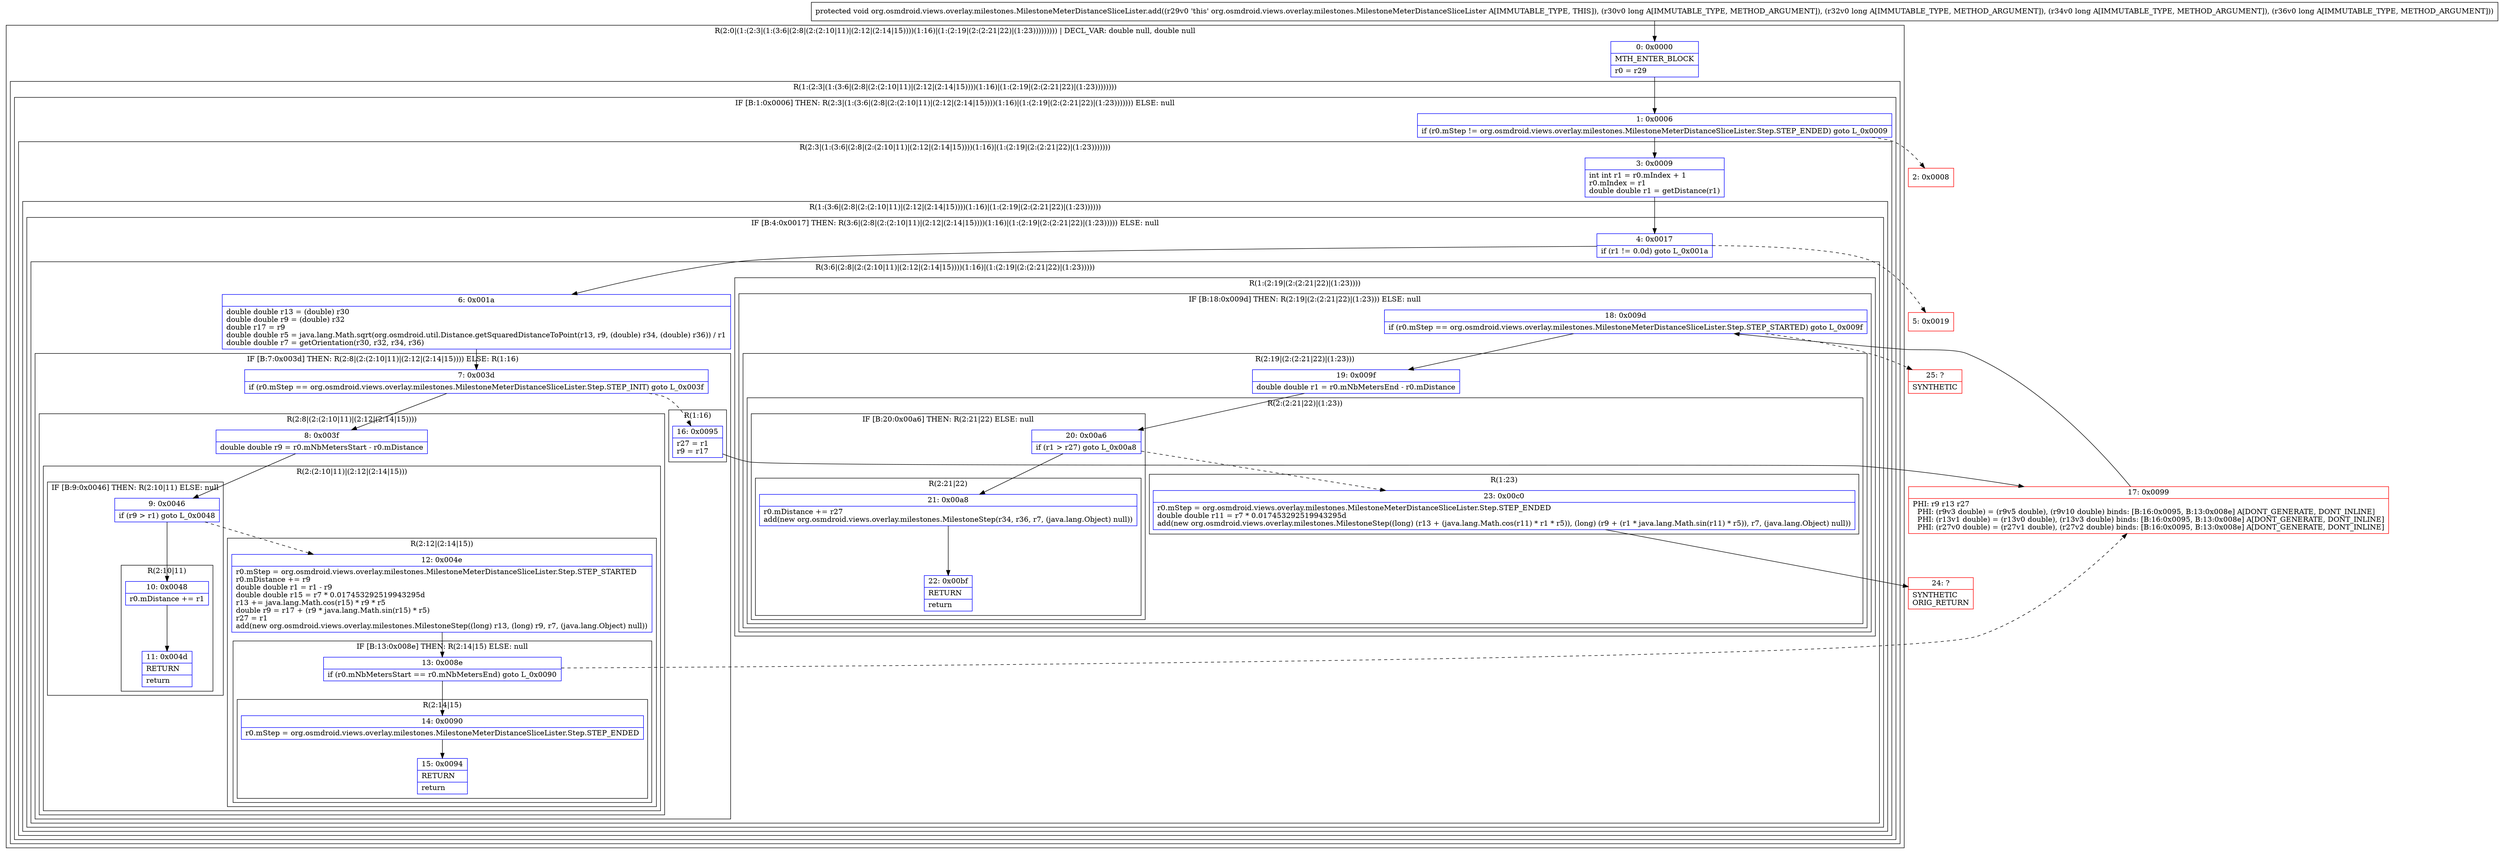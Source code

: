digraph "CFG fororg.osmdroid.views.overlay.milestones.MilestoneMeterDistanceSliceLister.add(JJJJ)V" {
subgraph cluster_Region_1848016954 {
label = "R(2:0|(1:(2:3|(1:(3:6|(2:8|(2:(2:10|11)|(2:12|(2:14|15))))(1:16)|(1:(2:19|(2:(2:21|22)|(1:23))))))))) | DECL_VAR: double null, double null\l";
node [shape=record,color=blue];
Node_0 [shape=record,label="{0\:\ 0x0000|MTH_ENTER_BLOCK\l|r0 = r29\l}"];
subgraph cluster_Region_1596030684 {
label = "R(1:(2:3|(1:(3:6|(2:8|(2:(2:10|11)|(2:12|(2:14|15))))(1:16)|(1:(2:19|(2:(2:21|22)|(1:23))))))))";
node [shape=record,color=blue];
subgraph cluster_IfRegion_530894573 {
label = "IF [B:1:0x0006] THEN: R(2:3|(1:(3:6|(2:8|(2:(2:10|11)|(2:12|(2:14|15))))(1:16)|(1:(2:19|(2:(2:21|22)|(1:23))))))) ELSE: null";
node [shape=record,color=blue];
Node_1 [shape=record,label="{1\:\ 0x0006|if (r0.mStep != org.osmdroid.views.overlay.milestones.MilestoneMeterDistanceSliceLister.Step.STEP_ENDED) goto L_0x0009\l}"];
subgraph cluster_Region_1185330357 {
label = "R(2:3|(1:(3:6|(2:8|(2:(2:10|11)|(2:12|(2:14|15))))(1:16)|(1:(2:19|(2:(2:21|22)|(1:23)))))))";
node [shape=record,color=blue];
Node_3 [shape=record,label="{3\:\ 0x0009|int int r1 = r0.mIndex + 1\lr0.mIndex = r1\ldouble double r1 = getDistance(r1)\l}"];
subgraph cluster_Region_1281254150 {
label = "R(1:(3:6|(2:8|(2:(2:10|11)|(2:12|(2:14|15))))(1:16)|(1:(2:19|(2:(2:21|22)|(1:23))))))";
node [shape=record,color=blue];
subgraph cluster_IfRegion_1357207114 {
label = "IF [B:4:0x0017] THEN: R(3:6|(2:8|(2:(2:10|11)|(2:12|(2:14|15))))(1:16)|(1:(2:19|(2:(2:21|22)|(1:23))))) ELSE: null";
node [shape=record,color=blue];
Node_4 [shape=record,label="{4\:\ 0x0017|if (r1 != 0.0d) goto L_0x001a\l}"];
subgraph cluster_Region_996227725 {
label = "R(3:6|(2:8|(2:(2:10|11)|(2:12|(2:14|15))))(1:16)|(1:(2:19|(2:(2:21|22)|(1:23)))))";
node [shape=record,color=blue];
Node_6 [shape=record,label="{6\:\ 0x001a|double double r13 = (double) r30\ldouble double r9 = (double) r32\ldouble r17 = r9\ldouble double r5 = java.lang.Math.sqrt(org.osmdroid.util.Distance.getSquaredDistanceToPoint(r13, r9, (double) r34, (double) r36)) \/ r1\ldouble double r7 = getOrientation(r30, r32, r34, r36)\l}"];
subgraph cluster_IfRegion_379788775 {
label = "IF [B:7:0x003d] THEN: R(2:8|(2:(2:10|11)|(2:12|(2:14|15)))) ELSE: R(1:16)";
node [shape=record,color=blue];
Node_7 [shape=record,label="{7\:\ 0x003d|if (r0.mStep == org.osmdroid.views.overlay.milestones.MilestoneMeterDistanceSliceLister.Step.STEP_INIT) goto L_0x003f\l}"];
subgraph cluster_Region_2002831703 {
label = "R(2:8|(2:(2:10|11)|(2:12|(2:14|15))))";
node [shape=record,color=blue];
Node_8 [shape=record,label="{8\:\ 0x003f|double double r9 = r0.mNbMetersStart \- r0.mDistance\l}"];
subgraph cluster_Region_1117800049 {
label = "R(2:(2:10|11)|(2:12|(2:14|15)))";
node [shape=record,color=blue];
subgraph cluster_IfRegion_1760874884 {
label = "IF [B:9:0x0046] THEN: R(2:10|11) ELSE: null";
node [shape=record,color=blue];
Node_9 [shape=record,label="{9\:\ 0x0046|if (r9 \> r1) goto L_0x0048\l}"];
subgraph cluster_Region_461689651 {
label = "R(2:10|11)";
node [shape=record,color=blue];
Node_10 [shape=record,label="{10\:\ 0x0048|r0.mDistance += r1\l}"];
Node_11 [shape=record,label="{11\:\ 0x004d|RETURN\l|return\l}"];
}
}
subgraph cluster_Region_1638502671 {
label = "R(2:12|(2:14|15))";
node [shape=record,color=blue];
Node_12 [shape=record,label="{12\:\ 0x004e|r0.mStep = org.osmdroid.views.overlay.milestones.MilestoneMeterDistanceSliceLister.Step.STEP_STARTED\lr0.mDistance += r9\ldouble double r1 = r1 \- r9\ldouble double r15 = r7 * 0.017453292519943295d\lr13 += java.lang.Math.cos(r15) * r9 * r5\ldouble r9 = r17 + (r9 * java.lang.Math.sin(r15) * r5)\lr27 = r1\ladd(new org.osmdroid.views.overlay.milestones.MilestoneStep((long) r13, (long) r9, r7, (java.lang.Object) null))\l}"];
subgraph cluster_IfRegion_2076851054 {
label = "IF [B:13:0x008e] THEN: R(2:14|15) ELSE: null";
node [shape=record,color=blue];
Node_13 [shape=record,label="{13\:\ 0x008e|if (r0.mNbMetersStart == r0.mNbMetersEnd) goto L_0x0090\l}"];
subgraph cluster_Region_1144205634 {
label = "R(2:14|15)";
node [shape=record,color=blue];
Node_14 [shape=record,label="{14\:\ 0x0090|r0.mStep = org.osmdroid.views.overlay.milestones.MilestoneMeterDistanceSliceLister.Step.STEP_ENDED\l}"];
Node_15 [shape=record,label="{15\:\ 0x0094|RETURN\l|return\l}"];
}
}
}
}
}
subgraph cluster_Region_1403939557 {
label = "R(1:16)";
node [shape=record,color=blue];
Node_16 [shape=record,label="{16\:\ 0x0095|r27 = r1\lr9 = r17\l}"];
}
}
subgraph cluster_Region_1257328646 {
label = "R(1:(2:19|(2:(2:21|22)|(1:23))))";
node [shape=record,color=blue];
subgraph cluster_IfRegion_170005735 {
label = "IF [B:18:0x009d] THEN: R(2:19|(2:(2:21|22)|(1:23))) ELSE: null";
node [shape=record,color=blue];
Node_18 [shape=record,label="{18\:\ 0x009d|if (r0.mStep == org.osmdroid.views.overlay.milestones.MilestoneMeterDistanceSliceLister.Step.STEP_STARTED) goto L_0x009f\l}"];
subgraph cluster_Region_229925071 {
label = "R(2:19|(2:(2:21|22)|(1:23)))";
node [shape=record,color=blue];
Node_19 [shape=record,label="{19\:\ 0x009f|double double r1 = r0.mNbMetersEnd \- r0.mDistance\l}"];
subgraph cluster_Region_546922374 {
label = "R(2:(2:21|22)|(1:23))";
node [shape=record,color=blue];
subgraph cluster_IfRegion_762174174 {
label = "IF [B:20:0x00a6] THEN: R(2:21|22) ELSE: null";
node [shape=record,color=blue];
Node_20 [shape=record,label="{20\:\ 0x00a6|if (r1 \> r27) goto L_0x00a8\l}"];
subgraph cluster_Region_540589102 {
label = "R(2:21|22)";
node [shape=record,color=blue];
Node_21 [shape=record,label="{21\:\ 0x00a8|r0.mDistance += r27\ladd(new org.osmdroid.views.overlay.milestones.MilestoneStep(r34, r36, r7, (java.lang.Object) null))\l}"];
Node_22 [shape=record,label="{22\:\ 0x00bf|RETURN\l|return\l}"];
}
}
subgraph cluster_Region_496560613 {
label = "R(1:23)";
node [shape=record,color=blue];
Node_23 [shape=record,label="{23\:\ 0x00c0|r0.mStep = org.osmdroid.views.overlay.milestones.MilestoneMeterDistanceSliceLister.Step.STEP_ENDED\ldouble double r11 = r7 * 0.017453292519943295d\ladd(new org.osmdroid.views.overlay.milestones.MilestoneStep((long) (r13 + (java.lang.Math.cos(r11) * r1 * r5)), (long) (r9 + (r1 * java.lang.Math.sin(r11) * r5)), r7, (java.lang.Object) null))\l}"];
}
}
}
}
}
}
}
}
}
}
}
}
Node_2 [shape=record,color=red,label="{2\:\ 0x0008}"];
Node_5 [shape=record,color=red,label="{5\:\ 0x0019}"];
Node_17 [shape=record,color=red,label="{17\:\ 0x0099|PHI: r9 r13 r27 \l  PHI: (r9v3 double) = (r9v5 double), (r9v10 double) binds: [B:16:0x0095, B:13:0x008e] A[DONT_GENERATE, DONT_INLINE]\l  PHI: (r13v1 double) = (r13v0 double), (r13v3 double) binds: [B:16:0x0095, B:13:0x008e] A[DONT_GENERATE, DONT_INLINE]\l  PHI: (r27v0 double) = (r27v1 double), (r27v2 double) binds: [B:16:0x0095, B:13:0x008e] A[DONT_GENERATE, DONT_INLINE]\l}"];
Node_24 [shape=record,color=red,label="{24\:\ ?|SYNTHETIC\lORIG_RETURN\l}"];
Node_25 [shape=record,color=red,label="{25\:\ ?|SYNTHETIC\l}"];
MethodNode[shape=record,label="{protected void org.osmdroid.views.overlay.milestones.MilestoneMeterDistanceSliceLister.add((r29v0 'this' org.osmdroid.views.overlay.milestones.MilestoneMeterDistanceSliceLister A[IMMUTABLE_TYPE, THIS]), (r30v0 long A[IMMUTABLE_TYPE, METHOD_ARGUMENT]), (r32v0 long A[IMMUTABLE_TYPE, METHOD_ARGUMENT]), (r34v0 long A[IMMUTABLE_TYPE, METHOD_ARGUMENT]), (r36v0 long A[IMMUTABLE_TYPE, METHOD_ARGUMENT])) }"];
MethodNode -> Node_0;
Node_0 -> Node_1;
Node_1 -> Node_2[style=dashed];
Node_1 -> Node_3;
Node_3 -> Node_4;
Node_4 -> Node_5[style=dashed];
Node_4 -> Node_6;
Node_6 -> Node_7;
Node_7 -> Node_8;
Node_7 -> Node_16[style=dashed];
Node_8 -> Node_9;
Node_9 -> Node_10;
Node_9 -> Node_12[style=dashed];
Node_10 -> Node_11;
Node_12 -> Node_13;
Node_13 -> Node_14;
Node_13 -> Node_17[style=dashed];
Node_14 -> Node_15;
Node_16 -> Node_17;
Node_18 -> Node_19;
Node_18 -> Node_25[style=dashed];
Node_19 -> Node_20;
Node_20 -> Node_21;
Node_20 -> Node_23[style=dashed];
Node_21 -> Node_22;
Node_23 -> Node_24;
Node_17 -> Node_18;
}

